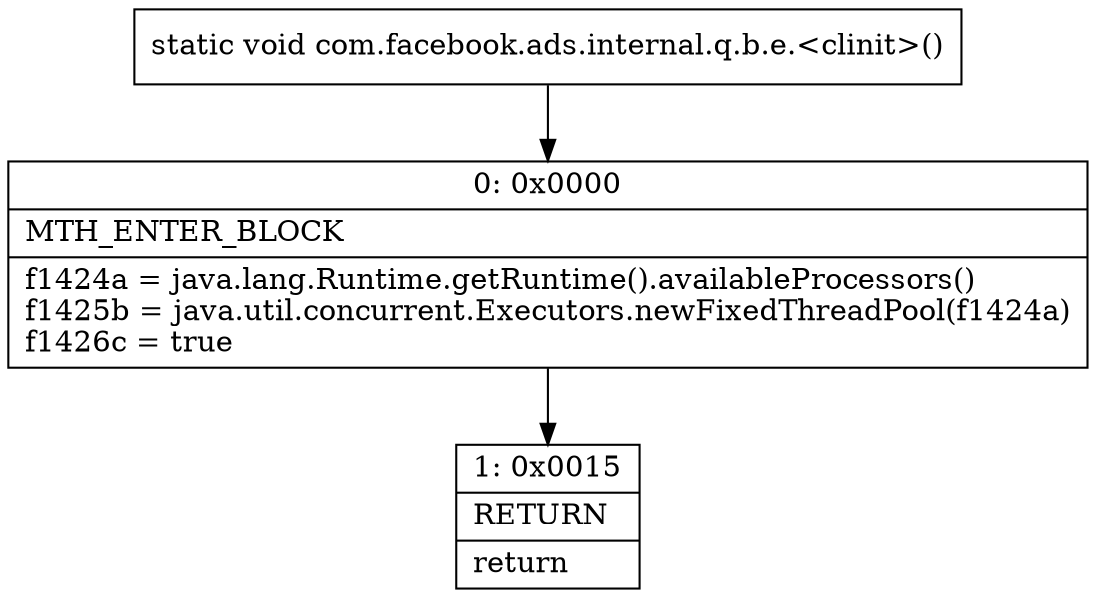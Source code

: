 digraph "CFG forcom.facebook.ads.internal.q.b.e.\<clinit\>()V" {
Node_0 [shape=record,label="{0\:\ 0x0000|MTH_ENTER_BLOCK\l|f1424a = java.lang.Runtime.getRuntime().availableProcessors()\lf1425b = java.util.concurrent.Executors.newFixedThreadPool(f1424a)\lf1426c = true\l}"];
Node_1 [shape=record,label="{1\:\ 0x0015|RETURN\l|return\l}"];
MethodNode[shape=record,label="{static void com.facebook.ads.internal.q.b.e.\<clinit\>() }"];
MethodNode -> Node_0;
Node_0 -> Node_1;
}

